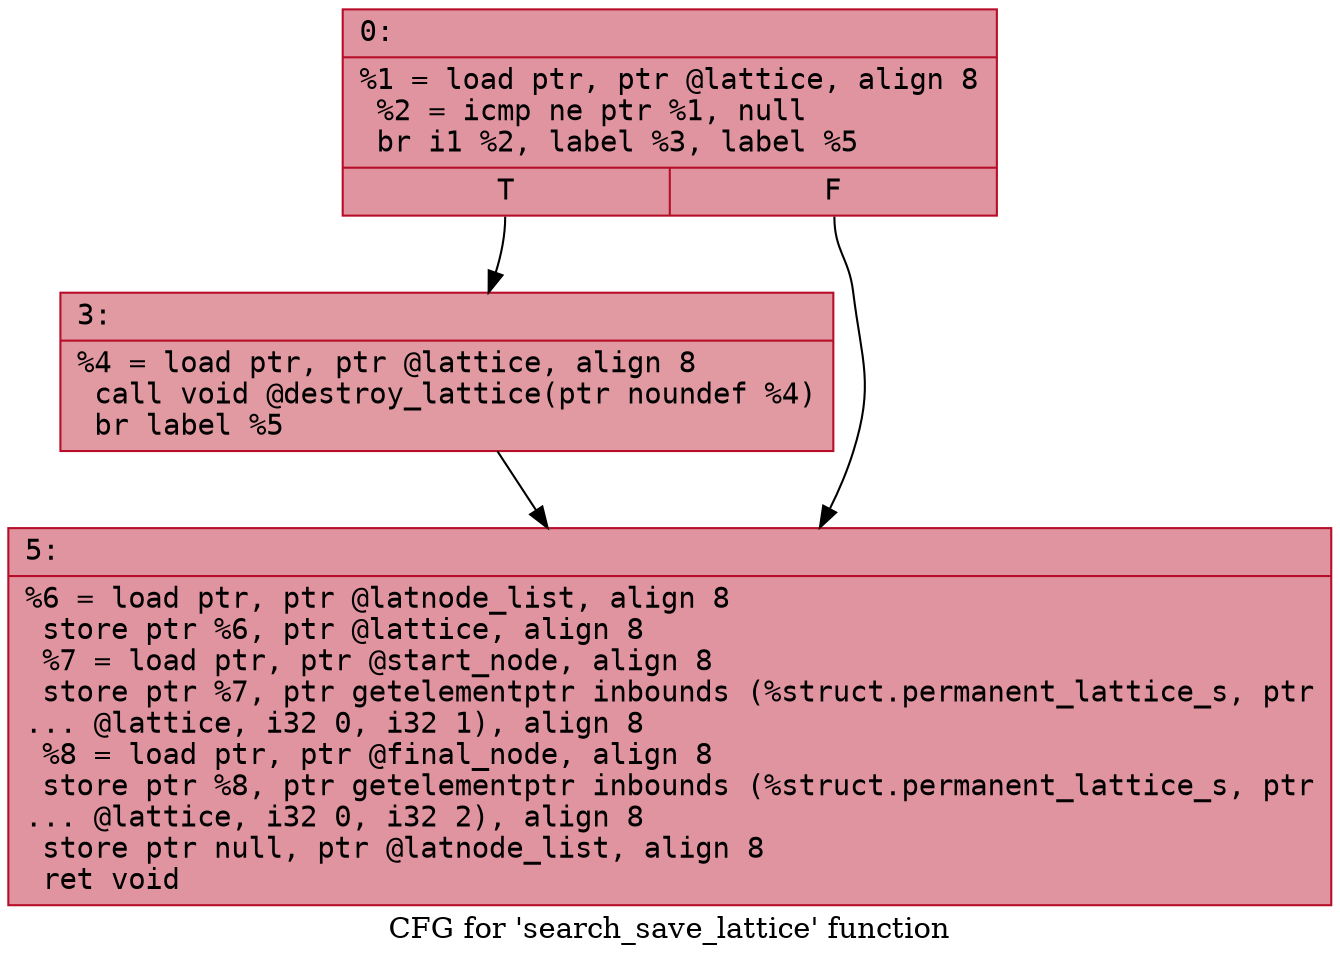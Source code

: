 digraph "CFG for 'search_save_lattice' function" {
	label="CFG for 'search_save_lattice' function";

	Node0x600002afcc30 [shape=record,color="#b70d28ff", style=filled, fillcolor="#b70d2870" fontname="Courier",label="{0:\l|  %1 = load ptr, ptr @lattice, align 8\l  %2 = icmp ne ptr %1, null\l  br i1 %2, label %3, label %5\l|{<s0>T|<s1>F}}"];
	Node0x600002afcc30:s0 -> Node0x600002afcc80[tooltip="0 -> 3\nProbability 62.50%" ];
	Node0x600002afcc30:s1 -> Node0x600002afccd0[tooltip="0 -> 5\nProbability 37.50%" ];
	Node0x600002afcc80 [shape=record,color="#b70d28ff", style=filled, fillcolor="#bb1b2c70" fontname="Courier",label="{3:\l|  %4 = load ptr, ptr @lattice, align 8\l  call void @destroy_lattice(ptr noundef %4)\l  br label %5\l}"];
	Node0x600002afcc80 -> Node0x600002afccd0[tooltip="3 -> 5\nProbability 100.00%" ];
	Node0x600002afccd0 [shape=record,color="#b70d28ff", style=filled, fillcolor="#b70d2870" fontname="Courier",label="{5:\l|  %6 = load ptr, ptr @latnode_list, align 8\l  store ptr %6, ptr @lattice, align 8\l  %7 = load ptr, ptr @start_node, align 8\l  store ptr %7, ptr getelementptr inbounds (%struct.permanent_lattice_s, ptr\l... @lattice, i32 0, i32 1), align 8\l  %8 = load ptr, ptr @final_node, align 8\l  store ptr %8, ptr getelementptr inbounds (%struct.permanent_lattice_s, ptr\l... @lattice, i32 0, i32 2), align 8\l  store ptr null, ptr @latnode_list, align 8\l  ret void\l}"];
}
